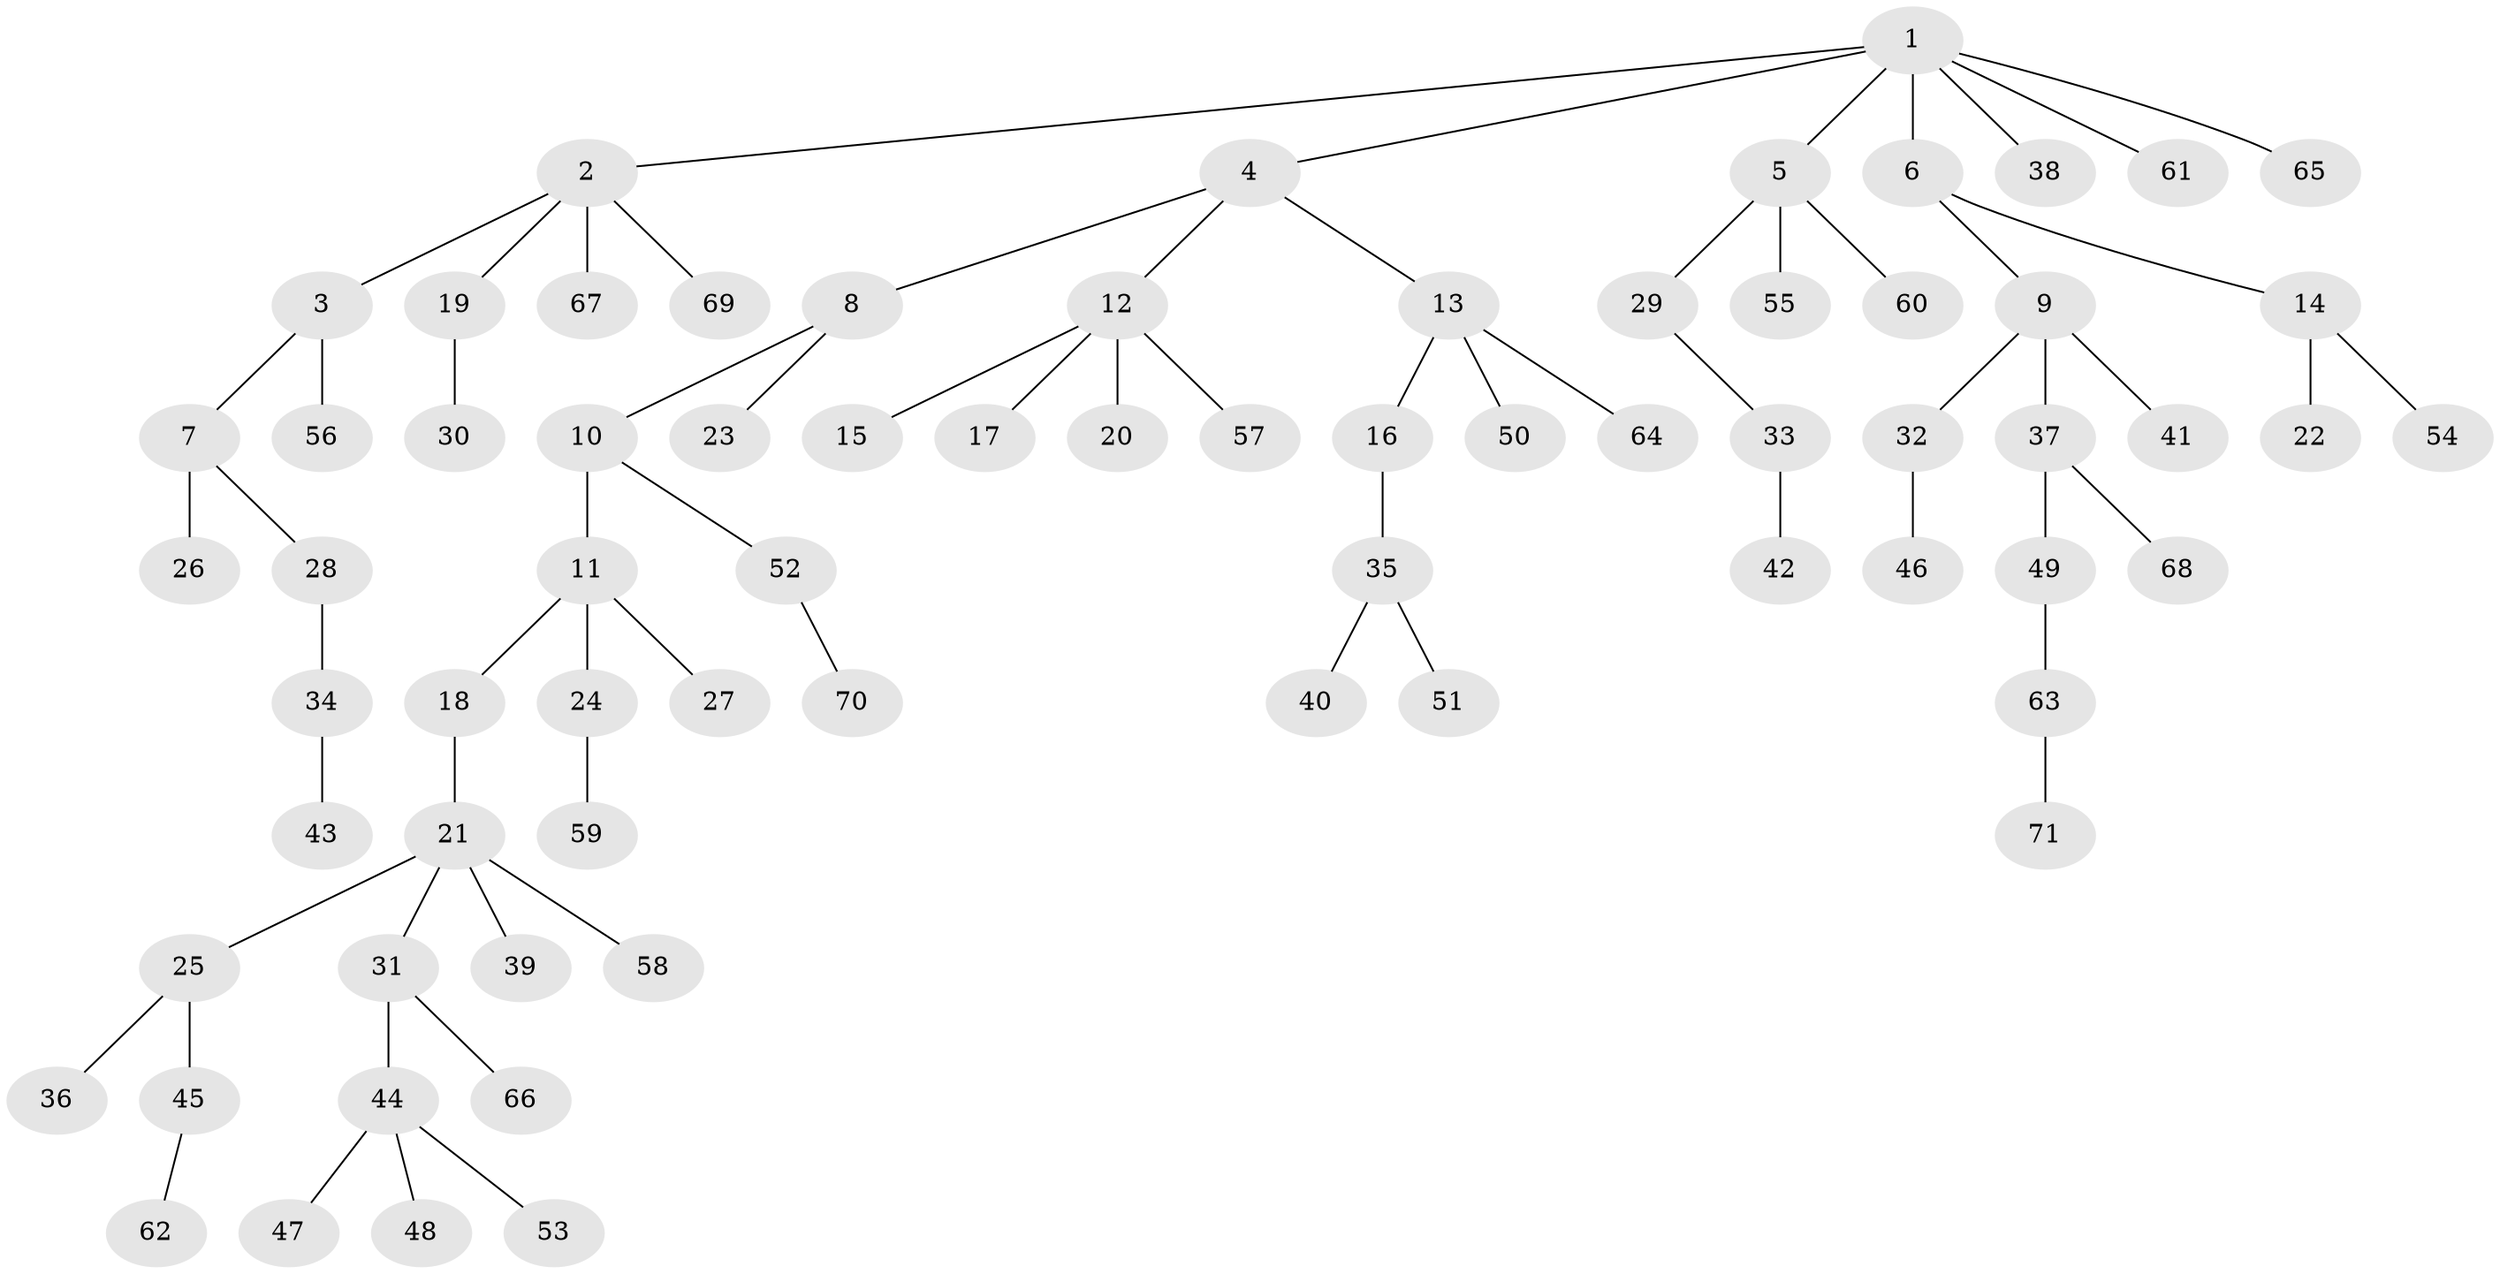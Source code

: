 // coarse degree distribution, {6: 0.04, 5: 0.04, 4: 0.1, 3: 0.06, 2: 0.18, 1: 0.58}
// Generated by graph-tools (version 1.1) at 2025/42/03/06/25 10:42:04]
// undirected, 71 vertices, 70 edges
graph export_dot {
graph [start="1"]
  node [color=gray90,style=filled];
  1;
  2;
  3;
  4;
  5;
  6;
  7;
  8;
  9;
  10;
  11;
  12;
  13;
  14;
  15;
  16;
  17;
  18;
  19;
  20;
  21;
  22;
  23;
  24;
  25;
  26;
  27;
  28;
  29;
  30;
  31;
  32;
  33;
  34;
  35;
  36;
  37;
  38;
  39;
  40;
  41;
  42;
  43;
  44;
  45;
  46;
  47;
  48;
  49;
  50;
  51;
  52;
  53;
  54;
  55;
  56;
  57;
  58;
  59;
  60;
  61;
  62;
  63;
  64;
  65;
  66;
  67;
  68;
  69;
  70;
  71;
  1 -- 2;
  1 -- 4;
  1 -- 5;
  1 -- 6;
  1 -- 38;
  1 -- 61;
  1 -- 65;
  2 -- 3;
  2 -- 19;
  2 -- 67;
  2 -- 69;
  3 -- 7;
  3 -- 56;
  4 -- 8;
  4 -- 12;
  4 -- 13;
  5 -- 29;
  5 -- 55;
  5 -- 60;
  6 -- 9;
  6 -- 14;
  7 -- 26;
  7 -- 28;
  8 -- 10;
  8 -- 23;
  9 -- 32;
  9 -- 37;
  9 -- 41;
  10 -- 11;
  10 -- 52;
  11 -- 18;
  11 -- 24;
  11 -- 27;
  12 -- 15;
  12 -- 17;
  12 -- 20;
  12 -- 57;
  13 -- 16;
  13 -- 50;
  13 -- 64;
  14 -- 22;
  14 -- 54;
  16 -- 35;
  18 -- 21;
  19 -- 30;
  21 -- 25;
  21 -- 31;
  21 -- 39;
  21 -- 58;
  24 -- 59;
  25 -- 36;
  25 -- 45;
  28 -- 34;
  29 -- 33;
  31 -- 44;
  31 -- 66;
  32 -- 46;
  33 -- 42;
  34 -- 43;
  35 -- 40;
  35 -- 51;
  37 -- 49;
  37 -- 68;
  44 -- 47;
  44 -- 48;
  44 -- 53;
  45 -- 62;
  49 -- 63;
  52 -- 70;
  63 -- 71;
}
